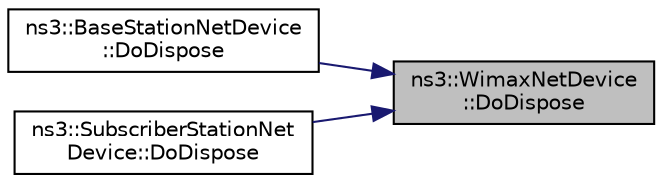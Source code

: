 digraph "ns3::WimaxNetDevice::DoDispose"
{
 // LATEX_PDF_SIZE
  edge [fontname="Helvetica",fontsize="10",labelfontname="Helvetica",labelfontsize="10"];
  node [fontname="Helvetica",fontsize="10",shape=record];
  rankdir="RL";
  Node1 [label="ns3::WimaxNetDevice\l::DoDispose",height=0.2,width=0.4,color="black", fillcolor="grey75", style="filled", fontcolor="black",tooltip="Destructor implementation."];
  Node1 -> Node2 [dir="back",color="midnightblue",fontsize="10",style="solid",fontname="Helvetica"];
  Node2 [label="ns3::BaseStationNetDevice\l::DoDispose",height=0.2,width=0.4,color="black", fillcolor="white", style="filled",URL="$classns3_1_1_base_station_net_device.html#a0e29042356915d5485abbdd386e82af9",tooltip="Destructor implementation."];
  Node1 -> Node3 [dir="back",color="midnightblue",fontsize="10",style="solid",fontname="Helvetica"];
  Node3 [label="ns3::SubscriberStationNet\lDevice::DoDispose",height=0.2,width=0.4,color="black", fillcolor="white", style="filled",URL="$classns3_1_1_subscriber_station_net_device.html#ab96e90bdc3192e51179510a4a1f59c51",tooltip="Destructor implementation."];
}

